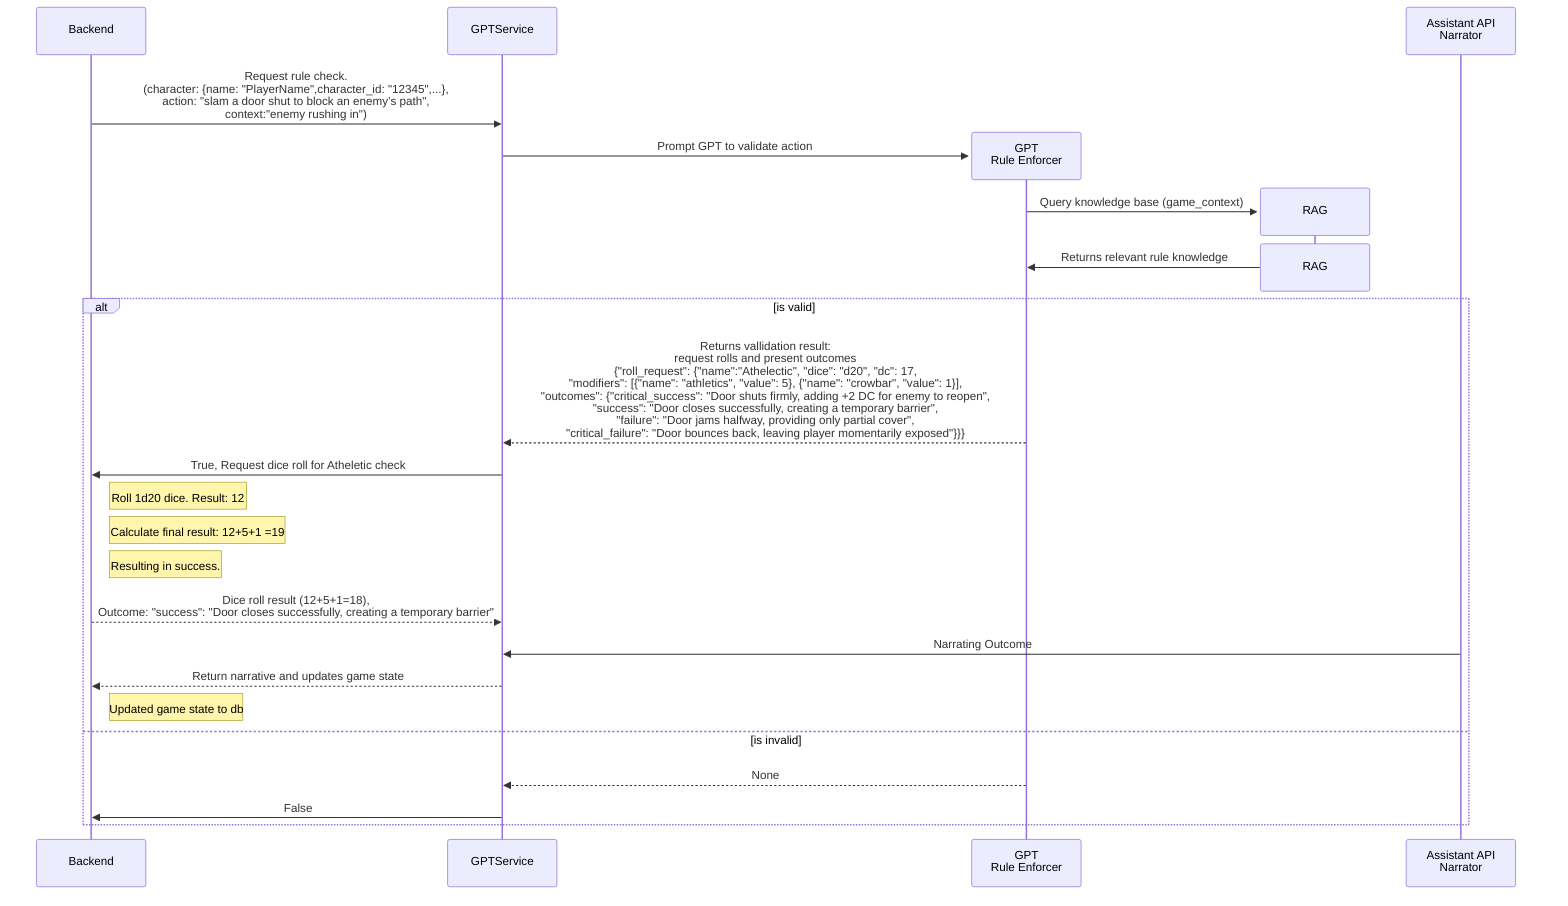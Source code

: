 sequenceDiagram
		
		
    participant Backend
    participant GPTService
		

		Backend->>GPTService: Request rule check.<br/>(character: {name: "PlayerName",character_id: "12345",...}, <br/>action: "slam a door shut to block an enemy’s path", <br/>context:"enemy rushing in")
    create participant GPT as GPT<br/>Rule Enforcer
    GPTService->>GPT: Prompt GPT to validate action
		create participant RAG
		GPT->>RAG: Query knowledge base (game_context)
		destroy RAG
		RAG->>GPT: Returns relevant rule knowledge
		participant Narrator as Assistant API<br/>Narrator
		alt is valid
		  GPT-->>GPTService: Returns vallidation result:<br/>request rolls and present outcomes<br/>{"roll_request": {"name":"Athelectic", "dice": "d20", "dc": 17, <br/>"modifiers": [{"name": "athletics", "value": 5}, {"name": "crowbar", "value": 1}], <br/>"outcomes": {"critical_success": "Door shuts firmly, adding +2 DC for enemy to reopen", <br/>"success": "Door closes successfully, creating a temporary barrier", <br/>"failure": "Door jams halfway, providing only partial cover", <br/>"critical_failure": "Door bounces back, leaving player momentarily exposed"}}}
			GPTService->>Backend: True, Request dice roll for Atheletic check
			Note right of Backend: Roll 1d20 dice. Result: 12
			Note right of Backend: Calculate final result: 12+5+1 =19
			Note right of Backend: Resulting in success.
	    Backend-->>GPTService: Dice roll result (12+5+1=18), <br/>Outcome: "success": "Door closes successfully, creating a temporary barrier"
	    Narrator->>GPTService: Narrating Outcome
			GPTService-->>Backend: Return narrative and updates game state
			Note right of Backend: Updated game state to db

    else is invalid
			GPT-->>GPTService: None
			GPTService->>Backend: False
		end